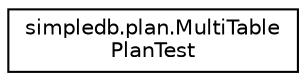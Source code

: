 digraph "Graphical Class Hierarchy"
{
  edge [fontname="Helvetica",fontsize="10",labelfontname="Helvetica",labelfontsize="10"];
  node [fontname="Helvetica",fontsize="10",shape=record];
  rankdir="LR";
  Node0 [label="simpledb.plan.MultiTable\lPlanTest",height=0.2,width=0.4,color="black", fillcolor="white", style="filled",URL="$classsimpledb_1_1plan_1_1MultiTablePlanTest.html"];
}
